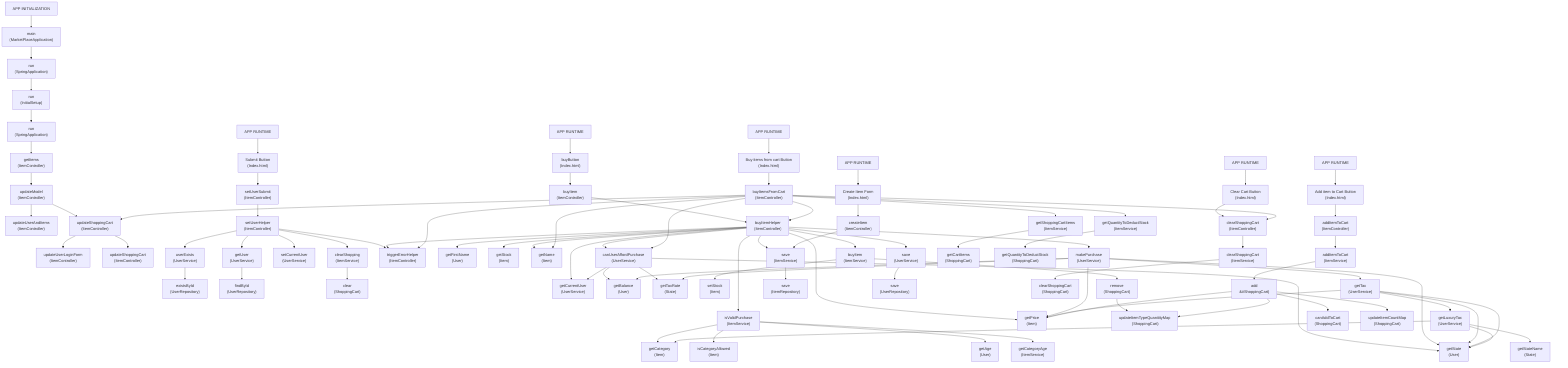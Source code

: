 graph TD
    AA[APP INITIALIZATION] --> AAa[main\n &#40MarketPlaceApplication&#41] --> AAb[run\n &#40SpringApplication&#41] --> AAc[run\n &#40InitialSetup&#41] --> AAd[run\n &#40SpringApplication&#41] --> AAe[getItems\n &#40ItemController&#41]
    AAe --> AAea[updateModel\n &#40ItemController&#41]
    AAea --> AAeaa[updateUserAndItems\n &#40ItemController&#41]
    AAea --> AAeab[updateShoppingCart\n &#40ItemController&#41]
    AAeab --> AAeac[updateUserLoginForm\n &#40ItemController&#41]
    AAeab --> AAead[updateShoppingCart\n &#40ItemController&#41]

    BB[APP RUNTIME] --> BBa[Submit Button\n &#40Index.html&#41] --> BBb[setUserSubmit\n &#40ItemController&#41] --> BBc[setUserHelper\n &#40ItemController&#41]
    BBc --> BBca[userExists\n &#40UserService&#41]
    BBc --> BBcb[getUser\n &#40UserService&#41]
    BBc --> BBcc[setCurrentUser\n &#40UserService&#41]
    BBc --> BBcd[clearShopping\n &#40ItemService&#41]
    BBc --> BBce[triggerErrorHelper\n &#40ItemController&#41]

    BBca --> BBcaa[existsById\n &#40UserRepository&#41]
    BBcb --> BBcab[findById\n &#40UserRepository&#41]
    BBcd --> BBcac[clear\n &#40ShoppingCart&#41]

    CC[APP RUNTIME] --> CCa[buyButton\n &#40Index.html&#41] --> CCb[buyItem\n &#40ItemController&#41]
    CCb --> CCc[buyItemHelper\n &#40ItemController&#41]
    CCc --> CCd[getCurrentUser\n &#40UserService&#41]
    CCc --> CCe[getFirstName\n &#40User&#41]
    CCc --> BBce
    CCc --> CCf[getStock\n &#40Item&#41]
    CCc --> CCg[isValidPurchase\n &#40ItemService&#41]
    CCc --> CCh[getName\n &#40Item&#41]
    CCc --> CCi[getPrice\n &#40Item&#41]
    CCc --> CCj[canUserAffordPurchase\n &#40UserService&#41]
    CCc --> CCk[buyItem\n &#40ItemService&#41]
    CCc --> CCl[save\n &#40ItemService&#41]
    CCc --> CCm[makePurchase\n &#40UserService&#41]
    CCc --> CCn[save\n &#40UserService&#41]

    CCg --> CCga[getCategory\n &#40Item&#41]
    CCg --> CCgb[isCategoryAllowed\n &#40Item&#41]
    CCg --> CCgc[getAge\n &#40User&#41]
    CCg --> CCgd[getCategoryAge\n &#40ItemService&#41]

    CCj --> CCd
    CCj --> CCja[getBalance\n &#40User&#41]
    CCj --> CCjb[getState\n &#40User&#41]
    CCj --> CCjc[getTaxRate\n &#40State&#41]

    CCk --> CCka[setStock\n &#40Item&#41]
    CCk --> CCkb[remove\n &#40ShoppingCart&#41]

    CCkb --> CCkba[updateItemTypeQuanitityMap\n &#40ShoppingCart&#41]

    CCl --> CCla[save\n &#40ItemRepository&#41]

    CCm --> CCma[getTax\n &#40UserService&#41]
    CCm --> CCja
    CCm --> CCi
    CCm --> CCjb
    CCm --> CCjc

    CCma --> CCmaa[getLuxuryTax\n &#40UserService&#41]
    CCma --> CCjb
    CCma --> CCjb
    CCma --> CCi

    CCmaa --> CCga
    CCmaa --> CCjb
    CCmaa --> CCmaaa[getStateName\n &#40State&#41]

    CCn --> CCna[save\n &#40UserRepository&#41]

    DD[APP RUNTIME] --> DDa[Clear Cart Button\n &#40Index.html&#41] --> DDb[clearShoppingCart\n &#40ItemController&#41]
    DDb --> DDba[clearShoppingCart\n &#40ItemService&#41]
    DDba --> DDbaa[clearShoppingCart\n &#40ShoppingCart&#41]

    EE[APP RUNTIME] --> EEa[Create Item Form\n &#40Index.html&#41] --> EEb[createItem\n &#40ItemController&#41]
    EEb --> CCl

    FF[APP RUNTIME] --> FFa[Add item to Cart Button\n &#40Index.html&#41] --> FFb[addItemToCart\n &#40ItemController&#41]
    FFb --> FFba[addItemToCart\n &#40ItemService&#41]
    FFba --> FFbaa[add\n &#ShoppingCart&#41]
    FFbaa --> FFbaaa[canAddToCart\n &#40ShoppingCart&#41]
    FFbaa --> CCi
    FFbaa --> CCkba
    FFbaa --> FFbab[updateItemCountMap\n &#40ShoppingCart&#41]

    GG[APP RUNTIME] --> GGa[Buy items from cart Button\n &#40Index.html&#41] --> GGb[buyItemsFromCart\n &#40ItemController&#41]
    GGb --> CCj
    GGb --> BBce
    GGb --> GGba[getShoppingCartItems\n &#40ItemService&#41]
    GGb --> CCh
    GGb --> GGbb[getQuantityToDeductStock\n &#40ItemService&#41]
    GGb --> CCc
    GGb --> DDb
    GGb --> AAeab

    GGba --> GGbaa[getCartItems\n &#40ShoppingCart&#41]

    GGbb --> GGbab[getQuantityToDeductStock\n &#40ShoppingCart&#41]